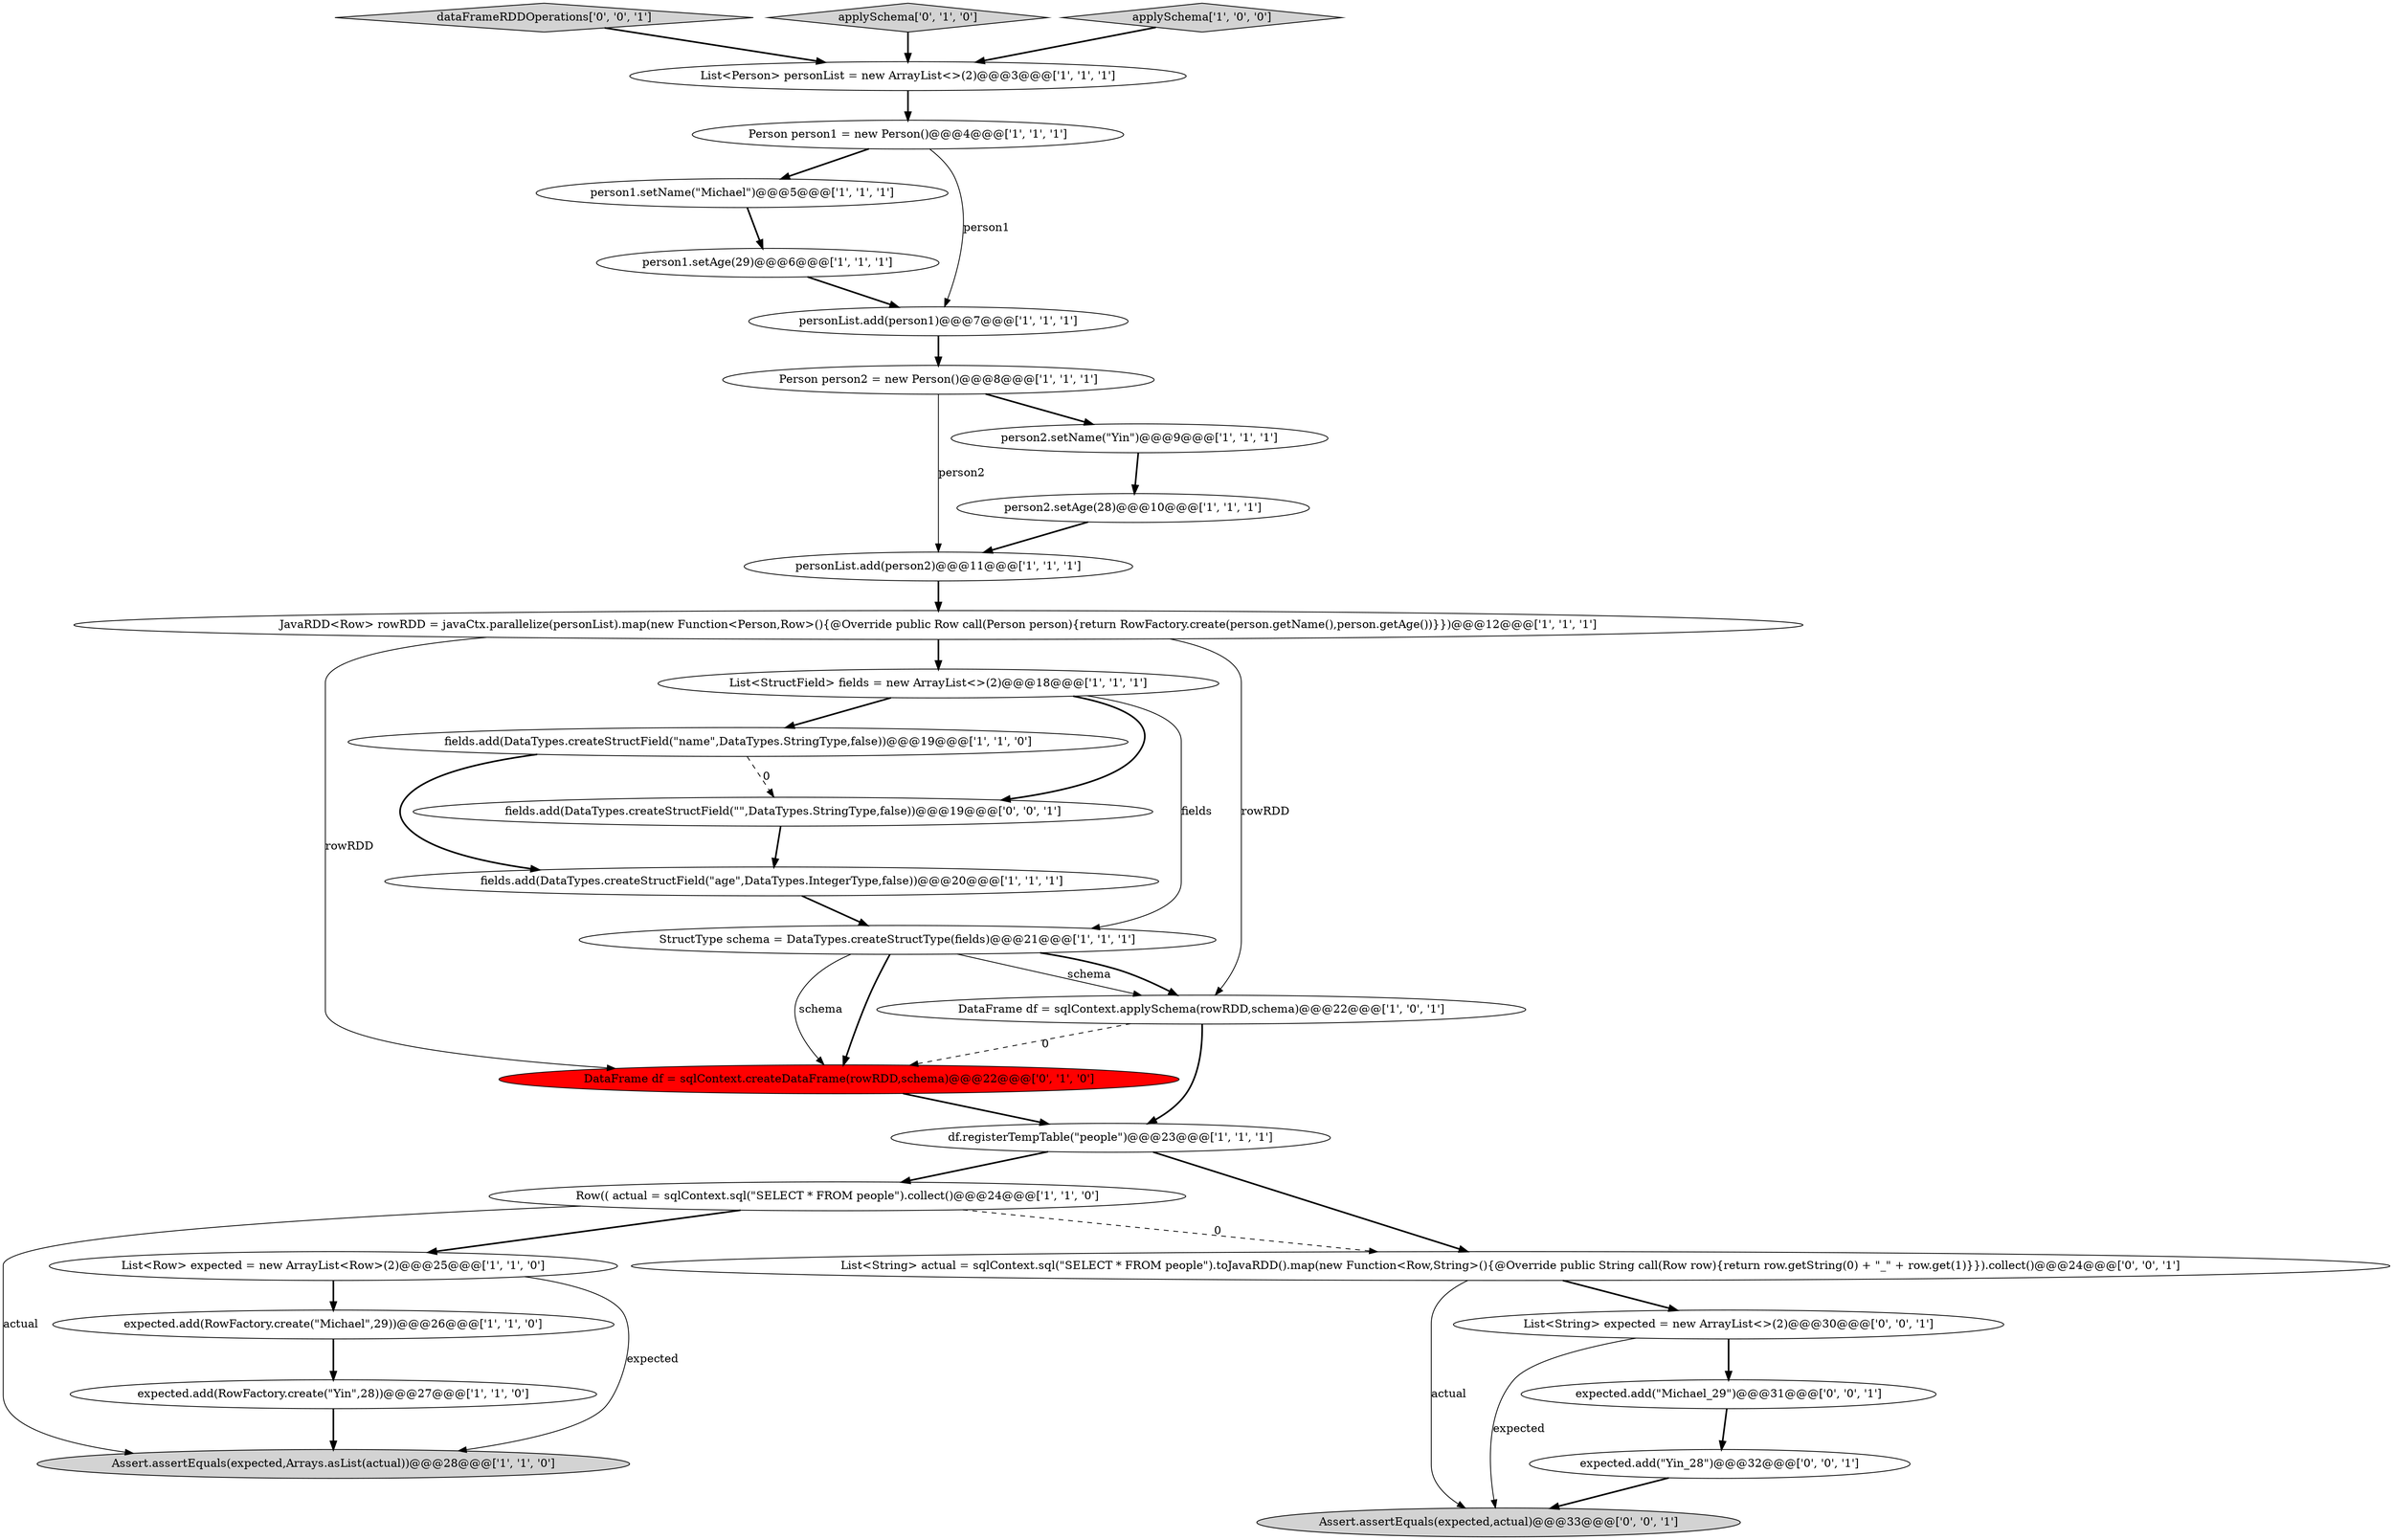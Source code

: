 digraph {
5 [style = filled, label = "Row(( actual = sqlContext.sql(\"SELECT * FROM people\").collect()@@@24@@@['1', '1', '0']", fillcolor = white, shape = ellipse image = "AAA0AAABBB1BBB"];
2 [style = filled, label = "fields.add(DataTypes.createStructField(\"age\",DataTypes.IntegerType,false))@@@20@@@['1', '1', '1']", fillcolor = white, shape = ellipse image = "AAA0AAABBB1BBB"];
19 [style = filled, label = "Person person1 = new Person()@@@4@@@['1', '1', '1']", fillcolor = white, shape = ellipse image = "AAA0AAABBB1BBB"];
1 [style = filled, label = "expected.add(RowFactory.create(\"Yin\",28))@@@27@@@['1', '1', '0']", fillcolor = white, shape = ellipse image = "AAA0AAABBB1BBB"];
28 [style = filled, label = "dataFrameRDDOperations['0', '0', '1']", fillcolor = lightgray, shape = diamond image = "AAA0AAABBB3BBB"];
24 [style = filled, label = "expected.add(\"Yin_28\")@@@32@@@['0', '0', '1']", fillcolor = white, shape = ellipse image = "AAA0AAABBB3BBB"];
25 [style = filled, label = "fields.add(DataTypes.createStructField(\"\",DataTypes.StringType,false))@@@19@@@['0', '0', '1']", fillcolor = white, shape = ellipse image = "AAA0AAABBB3BBB"];
3 [style = filled, label = "List<Person> personList = new ArrayList<>(2)@@@3@@@['1', '1', '1']", fillcolor = white, shape = ellipse image = "AAA0AAABBB1BBB"];
29 [style = filled, label = "List<String> expected = new ArrayList<>(2)@@@30@@@['0', '0', '1']", fillcolor = white, shape = ellipse image = "AAA0AAABBB3BBB"];
30 [style = filled, label = "List<String> actual = sqlContext.sql(\"SELECT * FROM people\").toJavaRDD().map(new Function<Row,String>(){@Override public String call(Row row){return row.getString(0) + \"_\" + row.get(1)}}).collect()@@@24@@@['0', '0', '1']", fillcolor = white, shape = ellipse image = "AAA0AAABBB3BBB"];
21 [style = filled, label = "personList.add(person2)@@@11@@@['1', '1', '1']", fillcolor = white, shape = ellipse image = "AAA0AAABBB1BBB"];
9 [style = filled, label = "person1.setAge(29)@@@6@@@['1', '1', '1']", fillcolor = white, shape = ellipse image = "AAA0AAABBB1BBB"];
17 [style = filled, label = "person2.setAge(28)@@@10@@@['1', '1', '1']", fillcolor = white, shape = ellipse image = "AAA0AAABBB1BBB"];
18 [style = filled, label = "fields.add(DataTypes.createStructField(\"name\",DataTypes.StringType,false))@@@19@@@['1', '1', '0']", fillcolor = white, shape = ellipse image = "AAA0AAABBB1BBB"];
7 [style = filled, label = "Assert.assertEquals(expected,Arrays.asList(actual))@@@28@@@['1', '1', '0']", fillcolor = lightgray, shape = ellipse image = "AAA0AAABBB1BBB"];
0 [style = filled, label = "df.registerTempTable(\"people\")@@@23@@@['1', '1', '1']", fillcolor = white, shape = ellipse image = "AAA0AAABBB1BBB"];
20 [style = filled, label = "person2.setName(\"Yin\")@@@9@@@['1', '1', '1']", fillcolor = white, shape = ellipse image = "AAA0AAABBB1BBB"];
14 [style = filled, label = "person1.setName(\"Michael\")@@@5@@@['1', '1', '1']", fillcolor = white, shape = ellipse image = "AAA0AAABBB1BBB"];
27 [style = filled, label = "Assert.assertEquals(expected,actual)@@@33@@@['0', '0', '1']", fillcolor = lightgray, shape = ellipse image = "AAA0AAABBB3BBB"];
8 [style = filled, label = "DataFrame df = sqlContext.applySchema(rowRDD,schema)@@@22@@@['1', '0', '1']", fillcolor = white, shape = ellipse image = "AAA0AAABBB1BBB"];
26 [style = filled, label = "expected.add(\"Michael_29\")@@@31@@@['0', '0', '1']", fillcolor = white, shape = ellipse image = "AAA0AAABBB3BBB"];
22 [style = filled, label = "applySchema['0', '1', '0']", fillcolor = lightgray, shape = diamond image = "AAA0AAABBB2BBB"];
23 [style = filled, label = "DataFrame df = sqlContext.createDataFrame(rowRDD,schema)@@@22@@@['0', '1', '0']", fillcolor = red, shape = ellipse image = "AAA1AAABBB2BBB"];
12 [style = filled, label = "Person person2 = new Person()@@@8@@@['1', '1', '1']", fillcolor = white, shape = ellipse image = "AAA0AAABBB1BBB"];
16 [style = filled, label = "personList.add(person1)@@@7@@@['1', '1', '1']", fillcolor = white, shape = ellipse image = "AAA0AAABBB1BBB"];
4 [style = filled, label = "StructType schema = DataTypes.createStructType(fields)@@@21@@@['1', '1', '1']", fillcolor = white, shape = ellipse image = "AAA0AAABBB1BBB"];
6 [style = filled, label = "List<Row> expected = new ArrayList<Row>(2)@@@25@@@['1', '1', '0']", fillcolor = white, shape = ellipse image = "AAA0AAABBB1BBB"];
11 [style = filled, label = "expected.add(RowFactory.create(\"Michael\",29))@@@26@@@['1', '1', '0']", fillcolor = white, shape = ellipse image = "AAA0AAABBB1BBB"];
15 [style = filled, label = "applySchema['1', '0', '0']", fillcolor = lightgray, shape = diamond image = "AAA0AAABBB1BBB"];
10 [style = filled, label = "JavaRDD<Row> rowRDD = javaCtx.parallelize(personList).map(new Function<Person,Row>(){@Override public Row call(Person person){return RowFactory.create(person.getName(),person.getAge())}})@@@12@@@['1', '1', '1']", fillcolor = white, shape = ellipse image = "AAA0AAABBB1BBB"];
13 [style = filled, label = "List<StructField> fields = new ArrayList<>(2)@@@18@@@['1', '1', '1']", fillcolor = white, shape = ellipse image = "AAA0AAABBB1BBB"];
13->25 [style = bold, label=""];
21->10 [style = bold, label=""];
0->30 [style = bold, label=""];
20->17 [style = bold, label=""];
11->1 [style = bold, label=""];
4->23 [style = solid, label="schema"];
8->23 [style = dashed, label="0"];
12->21 [style = solid, label="person2"];
12->20 [style = bold, label=""];
10->23 [style = solid, label="rowRDD"];
13->4 [style = solid, label="fields"];
18->2 [style = bold, label=""];
15->3 [style = bold, label=""];
26->24 [style = bold, label=""];
2->4 [style = bold, label=""];
1->7 [style = bold, label=""];
23->0 [style = bold, label=""];
25->2 [style = bold, label=""];
9->16 [style = bold, label=""];
30->29 [style = bold, label=""];
29->26 [style = bold, label=""];
8->0 [style = bold, label=""];
22->3 [style = bold, label=""];
4->8 [style = solid, label="schema"];
19->14 [style = bold, label=""];
5->6 [style = bold, label=""];
3->19 [style = bold, label=""];
10->13 [style = bold, label=""];
5->30 [style = dashed, label="0"];
10->8 [style = solid, label="rowRDD"];
6->11 [style = bold, label=""];
5->7 [style = solid, label="actual"];
4->8 [style = bold, label=""];
14->9 [style = bold, label=""];
19->16 [style = solid, label="person1"];
28->3 [style = bold, label=""];
29->27 [style = solid, label="expected"];
16->12 [style = bold, label=""];
17->21 [style = bold, label=""];
24->27 [style = bold, label=""];
30->27 [style = solid, label="actual"];
4->23 [style = bold, label=""];
18->25 [style = dashed, label="0"];
13->18 [style = bold, label=""];
0->5 [style = bold, label=""];
6->7 [style = solid, label="expected"];
}
